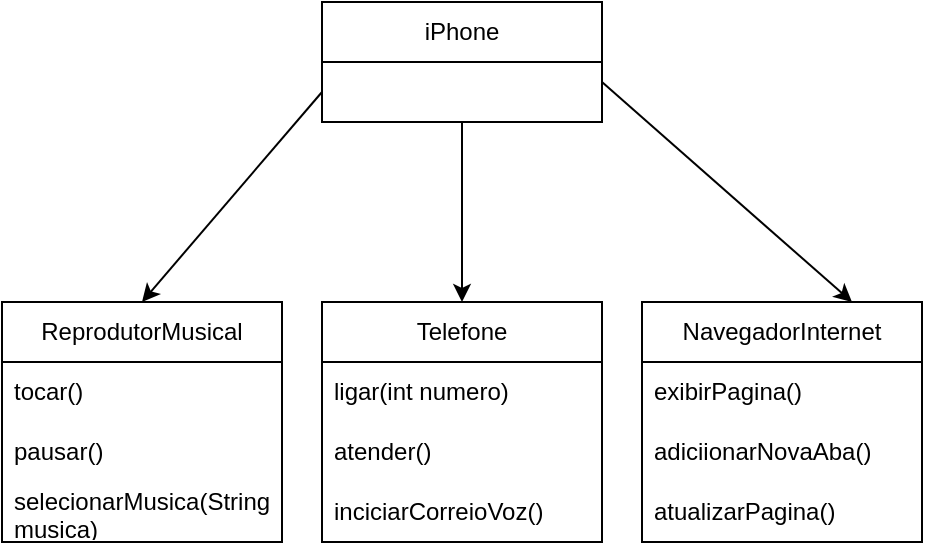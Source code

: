 <mxfile version="24.7.6">
  <diagram name="Página-1" id="foYdGfZz0x0-r4R32RZx">
    <mxGraphModel dx="563" dy="611" grid="1" gridSize="10" guides="1" tooltips="1" connect="1" arrows="1" fold="1" page="1" pageScale="1" pageWidth="827" pageHeight="1169" math="0" shadow="0">
      <root>
        <mxCell id="0" />
        <mxCell id="1" parent="0" />
        <mxCell id="rCQdmJ6q1djcqUT4fscu-2" value="ReprodutorMusical" style="swimlane;fontStyle=0;childLayout=stackLayout;horizontal=1;startSize=30;horizontalStack=0;resizeParent=1;resizeParentMax=0;resizeLast=0;collapsible=1;marginBottom=0;whiteSpace=wrap;html=1;" vertex="1" parent="1">
          <mxGeometry x="70" y="350" width="140" height="120" as="geometry" />
        </mxCell>
        <mxCell id="rCQdmJ6q1djcqUT4fscu-3" value="tocar()" style="text;strokeColor=none;fillColor=none;align=left;verticalAlign=middle;spacingLeft=4;spacingRight=4;overflow=hidden;points=[[0,0.5],[1,0.5]];portConstraint=eastwest;rotatable=0;whiteSpace=wrap;html=1;" vertex="1" parent="rCQdmJ6q1djcqUT4fscu-2">
          <mxGeometry y="30" width="140" height="30" as="geometry" />
        </mxCell>
        <mxCell id="rCQdmJ6q1djcqUT4fscu-4" value="pausar()" style="text;strokeColor=none;fillColor=none;align=left;verticalAlign=middle;spacingLeft=4;spacingRight=4;overflow=hidden;points=[[0,0.5],[1,0.5]];portConstraint=eastwest;rotatable=0;whiteSpace=wrap;html=1;" vertex="1" parent="rCQdmJ6q1djcqUT4fscu-2">
          <mxGeometry y="60" width="140" height="30" as="geometry" />
        </mxCell>
        <mxCell id="rCQdmJ6q1djcqUT4fscu-5" value="selecionarMusica(String musica)" style="text;strokeColor=none;fillColor=none;align=left;verticalAlign=middle;spacingLeft=4;spacingRight=4;overflow=hidden;points=[[0,0.5],[1,0.5]];portConstraint=eastwest;rotatable=0;whiteSpace=wrap;html=1;" vertex="1" parent="rCQdmJ6q1djcqUT4fscu-2">
          <mxGeometry y="90" width="140" height="30" as="geometry" />
        </mxCell>
        <mxCell id="rCQdmJ6q1djcqUT4fscu-6" value="Telefone" style="swimlane;fontStyle=0;childLayout=stackLayout;horizontal=1;startSize=30;horizontalStack=0;resizeParent=1;resizeParentMax=0;resizeLast=0;collapsible=1;marginBottom=0;whiteSpace=wrap;html=1;" vertex="1" parent="1">
          <mxGeometry x="230" y="350" width="140" height="120" as="geometry" />
        </mxCell>
        <mxCell id="rCQdmJ6q1djcqUT4fscu-7" value="ligar(int numero)" style="text;strokeColor=none;fillColor=none;align=left;verticalAlign=middle;spacingLeft=4;spacingRight=4;overflow=hidden;points=[[0,0.5],[1,0.5]];portConstraint=eastwest;rotatable=0;whiteSpace=wrap;html=1;" vertex="1" parent="rCQdmJ6q1djcqUT4fscu-6">
          <mxGeometry y="30" width="140" height="30" as="geometry" />
        </mxCell>
        <mxCell id="rCQdmJ6q1djcqUT4fscu-8" value="atender()" style="text;strokeColor=none;fillColor=none;align=left;verticalAlign=middle;spacingLeft=4;spacingRight=4;overflow=hidden;points=[[0,0.5],[1,0.5]];portConstraint=eastwest;rotatable=0;whiteSpace=wrap;html=1;" vertex="1" parent="rCQdmJ6q1djcqUT4fscu-6">
          <mxGeometry y="60" width="140" height="30" as="geometry" />
        </mxCell>
        <mxCell id="rCQdmJ6q1djcqUT4fscu-9" value="inciciarCorreioVoz()" style="text;strokeColor=none;fillColor=none;align=left;verticalAlign=middle;spacingLeft=4;spacingRight=4;overflow=hidden;points=[[0,0.5],[1,0.5]];portConstraint=eastwest;rotatable=0;whiteSpace=wrap;html=1;" vertex="1" parent="rCQdmJ6q1djcqUT4fscu-6">
          <mxGeometry y="90" width="140" height="30" as="geometry" />
        </mxCell>
        <mxCell id="rCQdmJ6q1djcqUT4fscu-10" value="NavegadorInternet" style="swimlane;fontStyle=0;childLayout=stackLayout;horizontal=1;startSize=30;horizontalStack=0;resizeParent=1;resizeParentMax=0;resizeLast=0;collapsible=1;marginBottom=0;whiteSpace=wrap;html=1;" vertex="1" parent="1">
          <mxGeometry x="390" y="350" width="140" height="120" as="geometry" />
        </mxCell>
        <mxCell id="rCQdmJ6q1djcqUT4fscu-11" value="exibirPagina()" style="text;strokeColor=none;fillColor=none;align=left;verticalAlign=middle;spacingLeft=4;spacingRight=4;overflow=hidden;points=[[0,0.5],[1,0.5]];portConstraint=eastwest;rotatable=0;whiteSpace=wrap;html=1;" vertex="1" parent="rCQdmJ6q1djcqUT4fscu-10">
          <mxGeometry y="30" width="140" height="30" as="geometry" />
        </mxCell>
        <mxCell id="rCQdmJ6q1djcqUT4fscu-12" value="adiciionarNovaAba()" style="text;strokeColor=none;fillColor=none;align=left;verticalAlign=middle;spacingLeft=4;spacingRight=4;overflow=hidden;points=[[0,0.5],[1,0.5]];portConstraint=eastwest;rotatable=0;whiteSpace=wrap;html=1;" vertex="1" parent="rCQdmJ6q1djcqUT4fscu-10">
          <mxGeometry y="60" width="140" height="30" as="geometry" />
        </mxCell>
        <mxCell id="rCQdmJ6q1djcqUT4fscu-13" value="atualizarPagina()" style="text;strokeColor=none;fillColor=none;align=left;verticalAlign=middle;spacingLeft=4;spacingRight=4;overflow=hidden;points=[[0,0.5],[1,0.5]];portConstraint=eastwest;rotatable=0;whiteSpace=wrap;html=1;" vertex="1" parent="rCQdmJ6q1djcqUT4fscu-10">
          <mxGeometry y="90" width="140" height="30" as="geometry" />
        </mxCell>
        <mxCell id="rCQdmJ6q1djcqUT4fscu-14" value="iPhone" style="swimlane;fontStyle=0;childLayout=stackLayout;horizontal=1;startSize=30;horizontalStack=0;resizeParent=1;resizeParentMax=0;resizeLast=0;collapsible=1;marginBottom=0;whiteSpace=wrap;html=1;" vertex="1" parent="1">
          <mxGeometry x="230" y="200" width="140" height="60" as="geometry" />
        </mxCell>
        <mxCell id="rCQdmJ6q1djcqUT4fscu-22" value="" style="endArrow=classic;html=1;rounded=0;entryX=0.5;entryY=0;entryDx=0;entryDy=0;exitX=0;exitY=0.75;exitDx=0;exitDy=0;" edge="1" parent="1" source="rCQdmJ6q1djcqUT4fscu-14" target="rCQdmJ6q1djcqUT4fscu-2">
          <mxGeometry width="50" height="50" relative="1" as="geometry">
            <mxPoint x="160" y="320" as="sourcePoint" />
            <mxPoint x="210" y="270" as="targetPoint" />
          </mxGeometry>
        </mxCell>
        <mxCell id="rCQdmJ6q1djcqUT4fscu-23" value="" style="endArrow=classic;html=1;rounded=0;entryX=0.5;entryY=0;entryDx=0;entryDy=0;exitX=0.5;exitY=1;exitDx=0;exitDy=0;" edge="1" parent="1" source="rCQdmJ6q1djcqUT4fscu-14" target="rCQdmJ6q1djcqUT4fscu-6">
          <mxGeometry width="50" height="50" relative="1" as="geometry">
            <mxPoint x="240" y="255" as="sourcePoint" />
            <mxPoint x="150" y="360" as="targetPoint" />
          </mxGeometry>
        </mxCell>
        <mxCell id="rCQdmJ6q1djcqUT4fscu-24" value="" style="endArrow=classic;html=1;rounded=0;entryX=0.75;entryY=0;entryDx=0;entryDy=0;exitX=0;exitY=0.75;exitDx=0;exitDy=0;" edge="1" parent="1" target="rCQdmJ6q1djcqUT4fscu-10">
          <mxGeometry width="50" height="50" relative="1" as="geometry">
            <mxPoint x="370" y="240" as="sourcePoint" />
            <mxPoint x="280" y="345" as="targetPoint" />
          </mxGeometry>
        </mxCell>
      </root>
    </mxGraphModel>
  </diagram>
</mxfile>
